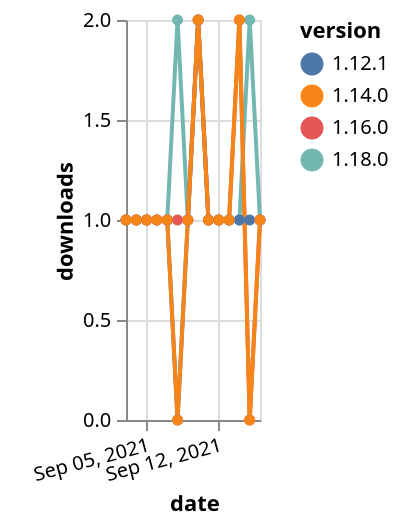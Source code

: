 {"$schema": "https://vega.github.io/schema/vega-lite/v5.json", "description": "A simple bar chart with embedded data.", "data": {"values": [{"date": "2021-09-03", "total": 185, "delta": 1, "version": "1.18.0"}, {"date": "2021-09-04", "total": 186, "delta": 1, "version": "1.18.0"}, {"date": "2021-09-05", "total": 187, "delta": 1, "version": "1.18.0"}, {"date": "2021-09-06", "total": 188, "delta": 1, "version": "1.18.0"}, {"date": "2021-09-07", "total": 189, "delta": 1, "version": "1.18.0"}, {"date": "2021-09-08", "total": 191, "delta": 2, "version": "1.18.0"}, {"date": "2021-09-09", "total": 192, "delta": 1, "version": "1.18.0"}, {"date": "2021-09-10", "total": 194, "delta": 2, "version": "1.18.0"}, {"date": "2021-09-11", "total": 195, "delta": 1, "version": "1.18.0"}, {"date": "2021-09-12", "total": 196, "delta": 1, "version": "1.18.0"}, {"date": "2021-09-13", "total": 197, "delta": 1, "version": "1.18.0"}, {"date": "2021-09-14", "total": 198, "delta": 1, "version": "1.18.0"}, {"date": "2021-09-15", "total": 200, "delta": 2, "version": "1.18.0"}, {"date": "2021-09-16", "total": 201, "delta": 1, "version": "1.18.0"}, {"date": "2021-09-03", "total": 269, "delta": 1, "version": "1.12.1"}, {"date": "2021-09-04", "total": 270, "delta": 1, "version": "1.12.1"}, {"date": "2021-09-05", "total": 271, "delta": 1, "version": "1.12.1"}, {"date": "2021-09-06", "total": 272, "delta": 1, "version": "1.12.1"}, {"date": "2021-09-07", "total": 273, "delta": 1, "version": "1.12.1"}, {"date": "2021-09-08", "total": 273, "delta": 0, "version": "1.12.1"}, {"date": "2021-09-09", "total": 274, "delta": 1, "version": "1.12.1"}, {"date": "2021-09-10", "total": 276, "delta": 2, "version": "1.12.1"}, {"date": "2021-09-11", "total": 277, "delta": 1, "version": "1.12.1"}, {"date": "2021-09-12", "total": 278, "delta": 1, "version": "1.12.1"}, {"date": "2021-09-13", "total": 279, "delta": 1, "version": "1.12.1"}, {"date": "2021-09-14", "total": 280, "delta": 1, "version": "1.12.1"}, {"date": "2021-09-15", "total": 281, "delta": 1, "version": "1.12.1"}, {"date": "2021-09-16", "total": 282, "delta": 1, "version": "1.12.1"}, {"date": "2021-09-03", "total": 212, "delta": 1, "version": "1.16.0"}, {"date": "2021-09-04", "total": 213, "delta": 1, "version": "1.16.0"}, {"date": "2021-09-05", "total": 214, "delta": 1, "version": "1.16.0"}, {"date": "2021-09-06", "total": 215, "delta": 1, "version": "1.16.0"}, {"date": "2021-09-07", "total": 216, "delta": 1, "version": "1.16.0"}, {"date": "2021-09-08", "total": 217, "delta": 1, "version": "1.16.0"}, {"date": "2021-09-09", "total": 218, "delta": 1, "version": "1.16.0"}, {"date": "2021-09-10", "total": 220, "delta": 2, "version": "1.16.0"}, {"date": "2021-09-11", "total": 221, "delta": 1, "version": "1.16.0"}, {"date": "2021-09-12", "total": 222, "delta": 1, "version": "1.16.0"}, {"date": "2021-09-13", "total": 223, "delta": 1, "version": "1.16.0"}, {"date": "2021-09-14", "total": 225, "delta": 2, "version": "1.16.0"}, {"date": "2021-09-15", "total": 225, "delta": 0, "version": "1.16.0"}, {"date": "2021-09-16", "total": 226, "delta": 1, "version": "1.16.0"}, {"date": "2021-09-03", "total": 211, "delta": 1, "version": "1.14.0"}, {"date": "2021-09-04", "total": 212, "delta": 1, "version": "1.14.0"}, {"date": "2021-09-05", "total": 213, "delta": 1, "version": "1.14.0"}, {"date": "2021-09-06", "total": 214, "delta": 1, "version": "1.14.0"}, {"date": "2021-09-07", "total": 215, "delta": 1, "version": "1.14.0"}, {"date": "2021-09-08", "total": 215, "delta": 0, "version": "1.14.0"}, {"date": "2021-09-09", "total": 216, "delta": 1, "version": "1.14.0"}, {"date": "2021-09-10", "total": 218, "delta": 2, "version": "1.14.0"}, {"date": "2021-09-11", "total": 219, "delta": 1, "version": "1.14.0"}, {"date": "2021-09-12", "total": 220, "delta": 1, "version": "1.14.0"}, {"date": "2021-09-13", "total": 221, "delta": 1, "version": "1.14.0"}, {"date": "2021-09-14", "total": 223, "delta": 2, "version": "1.14.0"}, {"date": "2021-09-15", "total": 223, "delta": 0, "version": "1.14.0"}, {"date": "2021-09-16", "total": 224, "delta": 1, "version": "1.14.0"}]}, "width": "container", "mark": {"type": "line", "point": {"filled": true}}, "encoding": {"x": {"field": "date", "type": "temporal", "timeUnit": "yearmonthdate", "title": "date", "axis": {"labelAngle": -15}}, "y": {"field": "delta", "type": "quantitative", "title": "downloads"}, "color": {"field": "version", "type": "nominal"}, "tooltip": {"field": "delta"}}}
